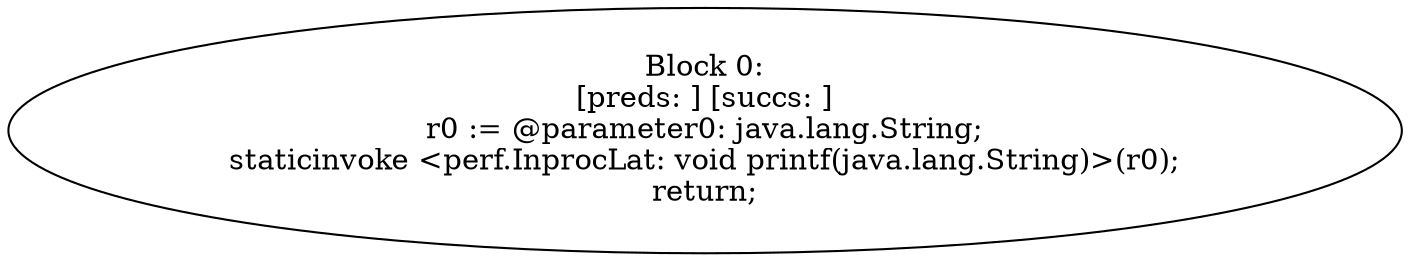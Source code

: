 digraph "unitGraph" {
    "Block 0:
[preds: ] [succs: ]
r0 := @parameter0: java.lang.String;
staticinvoke <perf.InprocLat: void printf(java.lang.String)>(r0);
return;
"
}
